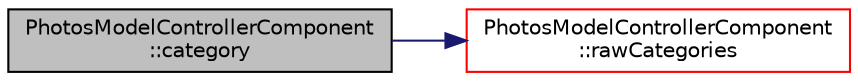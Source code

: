 digraph "PhotosModelControllerComponent::category"
{
 // LATEX_PDF_SIZE
  edge [fontname="Helvetica",fontsize="10",labelfontname="Helvetica",labelfontsize="10"];
  node [fontname="Helvetica",fontsize="10",shape=record];
  rankdir="LR";
  Node1 [label="PhotosModelControllerComponent\l::category",height=0.2,width=0.4,color="black", fillcolor="grey75", style="filled", fontcolor="black",tooltip=" "];
  Node1 -> Node2 [color="midnightblue",fontsize="10",style="solid",fontname="Helvetica"];
  Node2 [label="PhotosModelControllerComponent\l::rawCategories",height=0.2,width=0.4,color="red", fillcolor="white", style="filled",URL="$class_photos_model_controller_component.html#a7643926c472369e60ca8805af447a3b4",tooltip=" "];
}
